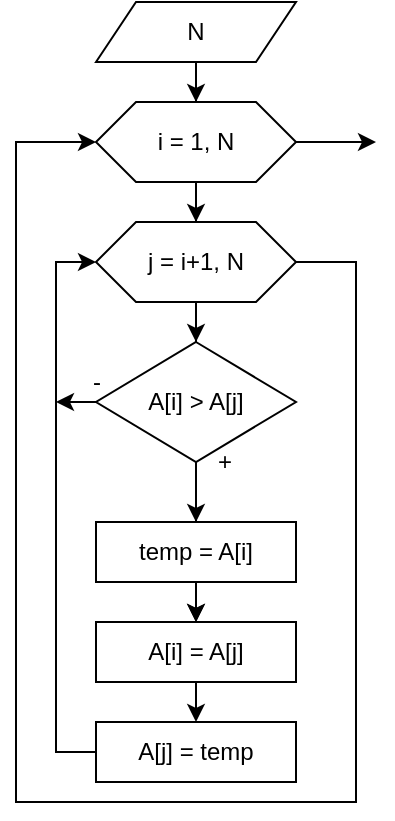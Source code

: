 <mxfile version="15.5.6" type="device" pages="4"><diagram id="beMXTVVYfJfZBiNgoEtW" name="обменом"><mxGraphModel dx="1382" dy="764" grid="1" gridSize="10" guides="1" tooltips="1" connect="1" arrows="1" fold="1" page="1" pageScale="1" pageWidth="827" pageHeight="1169" math="0" shadow="0"><root><mxCell id="0"/><mxCell id="1" parent="0"/><mxCell id="xOoWqkkPM1EeHzX1qKpq-8" value="" style="edgeStyle=orthogonalEdgeStyle;rounded=0;orthogonalLoop=1;jettySize=auto;html=1;" parent="1" source="xOoWqkkPM1EeHzX1qKpq-1" target="xOoWqkkPM1EeHzX1qKpq-2" edge="1"><mxGeometry relative="1" as="geometry"/></mxCell><mxCell id="xOoWqkkPM1EeHzX1qKpq-1" value="N" style="shape=parallelogram;perimeter=parallelogramPerimeter;whiteSpace=wrap;html=1;fixedSize=1;" parent="1" vertex="1"><mxGeometry x="340" y="60" width="100" height="30" as="geometry"/></mxCell><mxCell id="xOoWqkkPM1EeHzX1qKpq-9" value="" style="edgeStyle=orthogonalEdgeStyle;rounded=0;orthogonalLoop=1;jettySize=auto;html=1;entryX=0.5;entryY=0;entryDx=0;entryDy=0;" parent="1" source="xOoWqkkPM1EeHzX1qKpq-2" target="xOoWqkkPM1EeHzX1qKpq-3" edge="1"><mxGeometry relative="1" as="geometry"/></mxCell><mxCell id="xOoWqkkPM1EeHzX1qKpq-2" value="i = 1, N" style="shape=hexagon;perimeter=hexagonPerimeter2;whiteSpace=wrap;html=1;fixedSize=1;" parent="1" vertex="1"><mxGeometry x="340" y="110" width="100" height="40" as="geometry"/></mxCell><mxCell id="xOoWqkkPM1EeHzX1qKpq-10" value="" style="edgeStyle=orthogonalEdgeStyle;rounded=0;orthogonalLoop=1;jettySize=auto;html=1;entryX=0.5;entryY=0;entryDx=0;entryDy=0;" parent="1" source="xOoWqkkPM1EeHzX1qKpq-3" target="xOoWqkkPM1EeHzX1qKpq-4" edge="1"><mxGeometry relative="1" as="geometry"/></mxCell><mxCell id="xOoWqkkPM1EeHzX1qKpq-3" value="j = i+1, N" style="shape=hexagon;perimeter=hexagonPerimeter2;whiteSpace=wrap;html=1;fixedSize=1;" parent="1" vertex="1"><mxGeometry x="340" y="170" width="100" height="40" as="geometry"/></mxCell><mxCell id="xOoWqkkPM1EeHzX1qKpq-11" value="" style="edgeStyle=orthogonalEdgeStyle;rounded=0;orthogonalLoop=1;jettySize=auto;html=1;entryX=0.5;entryY=0;entryDx=0;entryDy=0;" parent="1" source="xOoWqkkPM1EeHzX1qKpq-4" target="xOoWqkkPM1EeHzX1qKpq-5" edge="1"><mxGeometry relative="1" as="geometry"/></mxCell><mxCell id="xOoWqkkPM1EeHzX1qKpq-16" value="" style="edgeStyle=orthogonalEdgeStyle;rounded=0;orthogonalLoop=1;jettySize=auto;html=1;" parent="1" source="xOoWqkkPM1EeHzX1qKpq-4" target="xOoWqkkPM1EeHzX1qKpq-6" edge="1"><mxGeometry relative="1" as="geometry"/></mxCell><mxCell id="xOoWqkkPM1EeHzX1qKpq-4" value="A[i] &amp;gt; A[j]" style="rhombus;whiteSpace=wrap;html=1;" parent="1" vertex="1"><mxGeometry x="340" y="230" width="100" height="60" as="geometry"/></mxCell><mxCell id="xOoWqkkPM1EeHzX1qKpq-13" value="" style="edgeStyle=orthogonalEdgeStyle;rounded=0;orthogonalLoop=1;jettySize=auto;html=1;exitX=0.5;exitY=1;exitDx=0;exitDy=0;entryX=0.5;entryY=0;entryDx=0;entryDy=0;" parent="1" source="xOoWqkkPM1EeHzX1qKpq-5" target="xOoWqkkPM1EeHzX1qKpq-6" edge="1"><mxGeometry relative="1" as="geometry"><mxPoint x="270" y="335.0" as="targetPoint"/></mxGeometry></mxCell><mxCell id="xOoWqkkPM1EeHzX1qKpq-5" value="temp = A[i]" style="rounded=0;whiteSpace=wrap;html=1;" parent="1" vertex="1"><mxGeometry x="340" y="320" width="100" height="30" as="geometry"/></mxCell><mxCell id="xOoWqkkPM1EeHzX1qKpq-6" value="A[i] = A[j]" style="rounded=0;whiteSpace=wrap;html=1;" parent="1" vertex="1"><mxGeometry x="340" y="370" width="100" height="30" as="geometry"/></mxCell><mxCell id="xOoWqkkPM1EeHzX1qKpq-7" value="A[j] = temp" style="rounded=0;whiteSpace=wrap;html=1;" parent="1" vertex="1"><mxGeometry x="340" y="420" width="100" height="30" as="geometry"/></mxCell><mxCell id="xOoWqkkPM1EeHzX1qKpq-14" value="" style="edgeStyle=orthogonalEdgeStyle;rounded=0;orthogonalLoop=1;jettySize=auto;html=1;exitX=0.5;exitY=1;exitDx=0;exitDy=0;entryX=0.5;entryY=0;entryDx=0;entryDy=0;" parent="1" source="xOoWqkkPM1EeHzX1qKpq-6" target="xOoWqkkPM1EeHzX1qKpq-7" edge="1"><mxGeometry relative="1" as="geometry"><mxPoint x="400" y="360.0" as="sourcePoint"/><mxPoint x="400" y="390.0" as="targetPoint"/></mxGeometry></mxCell><mxCell id="xOoWqkkPM1EeHzX1qKpq-15" value="" style="edgeStyle=orthogonalEdgeStyle;rounded=0;orthogonalLoop=1;jettySize=auto;html=1;exitX=0;exitY=0.5;exitDx=0;exitDy=0;entryX=0;entryY=0.5;entryDx=0;entryDy=0;" parent="1" source="xOoWqkkPM1EeHzX1qKpq-7" target="xOoWqkkPM1EeHzX1qKpq-3" edge="1"><mxGeometry relative="1" as="geometry"><mxPoint x="270" y="440.0" as="sourcePoint"/><mxPoint x="270" y="320" as="targetPoint"/></mxGeometry></mxCell><mxCell id="xOoWqkkPM1EeHzX1qKpq-17" value="+" style="text;html=1;align=center;verticalAlign=middle;resizable=0;points=[];autosize=1;strokeColor=none;fillColor=none;" parent="1" vertex="1"><mxGeometry x="394" y="280" width="20" height="20" as="geometry"/></mxCell><mxCell id="xOoWqkkPM1EeHzX1qKpq-18" value="" style="edgeStyle=orthogonalEdgeStyle;rounded=0;orthogonalLoop=1;jettySize=auto;html=1;exitX=1;exitY=0.5;exitDx=0;exitDy=0;entryX=0;entryY=0.5;entryDx=0;entryDy=0;" parent="1" source="xOoWqkkPM1EeHzX1qKpq-3" target="xOoWqkkPM1EeHzX1qKpq-2" edge="1"><mxGeometry relative="1" as="geometry"><mxPoint x="420" y="380.0" as="sourcePoint"/><mxPoint x="420" y="410.0" as="targetPoint"/><Array as="points"><mxPoint x="470" y="190"/><mxPoint x="470" y="460"/><mxPoint x="300" y="460"/><mxPoint x="300" y="130"/></Array></mxGeometry></mxCell><mxCell id="xOoWqkkPM1EeHzX1qKpq-19" value="" style="edgeStyle=orthogonalEdgeStyle;rounded=0;orthogonalLoop=1;jettySize=auto;html=1;exitX=1;exitY=0.5;exitDx=0;exitDy=0;" parent="1" source="xOoWqkkPM1EeHzX1qKpq-2" edge="1"><mxGeometry relative="1" as="geometry"><mxPoint x="550" y="220.0" as="sourcePoint"/><mxPoint x="480" y="130" as="targetPoint"/></mxGeometry></mxCell><mxCell id="xOoWqkkPM1EeHzX1qKpq-20" value="" style="edgeStyle=orthogonalEdgeStyle;rounded=0;orthogonalLoop=1;jettySize=auto;html=1;exitX=0;exitY=0.5;exitDx=0;exitDy=0;" parent="1" source="xOoWqkkPM1EeHzX1qKpq-4" edge="1"><mxGeometry relative="1" as="geometry"><mxPoint x="220" y="340.0" as="sourcePoint"/><mxPoint x="320" y="260" as="targetPoint"/><Array as="points"><mxPoint x="340" y="260"/><mxPoint x="340" y="260"/></Array></mxGeometry></mxCell><mxCell id="xOoWqkkPM1EeHzX1qKpq-21" value="-" style="text;html=1;align=center;verticalAlign=middle;resizable=0;points=[];autosize=1;strokeColor=none;fillColor=none;" parent="1" vertex="1"><mxGeometry x="330" y="240" width="20" height="20" as="geometry"/></mxCell></root></mxGraphModel></diagram><diagram id="jmcPGou-LKwaA4KxlWWD" name="извлечение"><mxGraphModel dx="1382" dy="764" grid="1" gridSize="10" guides="1" tooltips="1" connect="1" arrows="1" fold="1" page="1" pageScale="1" pageWidth="827" pageHeight="1169" math="0" shadow="0"><root><mxCell id="ok3Yn6Dd5UD60ukg2PKP-0"/><mxCell id="ok3Yn6Dd5UD60ukg2PKP-1" parent="ok3Yn6Dd5UD60ukg2PKP-0"/><mxCell id="bPrKu31wZD3NsWAiBYLU-0" value="" style="edgeStyle=orthogonalEdgeStyle;rounded=0;orthogonalLoop=1;jettySize=auto;html=1;" parent="ok3Yn6Dd5UD60ukg2PKP-1" source="bPrKu31wZD3NsWAiBYLU-1" target="bPrKu31wZD3NsWAiBYLU-3" edge="1"><mxGeometry relative="1" as="geometry"/></mxCell><mxCell id="bPrKu31wZD3NsWAiBYLU-1" value="N" style="shape=parallelogram;perimeter=parallelogramPerimeter;whiteSpace=wrap;html=1;fixedSize=1;" parent="ok3Yn6Dd5UD60ukg2PKP-1" vertex="1"><mxGeometry x="340" y="60" width="100" height="30" as="geometry"/></mxCell><mxCell id="bPrKu31wZD3NsWAiBYLU-2" value="" style="edgeStyle=orthogonalEdgeStyle;rounded=0;orthogonalLoop=1;jettySize=auto;html=1;entryX=0.5;entryY=0;entryDx=0;entryDy=0;" parent="ok3Yn6Dd5UD60ukg2PKP-1" source="bPrKu31wZD3NsWAiBYLU-3" target="bPrKu31wZD3NsWAiBYLU-20" edge="1"><mxGeometry relative="1" as="geometry"><mxPoint x="390" y="170" as="targetPoint"/></mxGeometry></mxCell><mxCell id="bPrKu31wZD3NsWAiBYLU-3" value="i = 1, N" style="shape=hexagon;perimeter=hexagonPerimeter2;whiteSpace=wrap;html=1;fixedSize=1;" parent="ok3Yn6Dd5UD60ukg2PKP-1" vertex="1"><mxGeometry x="340" y="110" width="100" height="40" as="geometry"/></mxCell><mxCell id="bPrKu31wZD3NsWAiBYLU-4" value="" style="edgeStyle=orthogonalEdgeStyle;rounded=0;orthogonalLoop=1;jettySize=auto;html=1;entryX=0.5;entryY=0;entryDx=0;entryDy=0;" parent="ok3Yn6Dd5UD60ukg2PKP-1" source="bPrKu31wZD3NsWAiBYLU-5" target="bPrKu31wZD3NsWAiBYLU-8" edge="1"><mxGeometry relative="1" as="geometry"/></mxCell><mxCell id="bPrKu31wZD3NsWAiBYLU-5" value="j = i+1, N" style="shape=hexagon;perimeter=hexagonPerimeter2;whiteSpace=wrap;html=1;fixedSize=1;" parent="ok3Yn6Dd5UD60ukg2PKP-1" vertex="1"><mxGeometry x="340" y="220" width="100" height="40" as="geometry"/></mxCell><mxCell id="bPrKu31wZD3NsWAiBYLU-6" value="" style="edgeStyle=orthogonalEdgeStyle;rounded=0;orthogonalLoop=1;jettySize=auto;html=1;entryX=0.5;entryY=0;entryDx=0;entryDy=0;" parent="ok3Yn6Dd5UD60ukg2PKP-1" source="bPrKu31wZD3NsWAiBYLU-8" target="bPrKu31wZD3NsWAiBYLU-10" edge="1"><mxGeometry relative="1" as="geometry"/></mxCell><mxCell id="bPrKu31wZD3NsWAiBYLU-8" value="A[j] &amp;lt; A[min]" style="rhombus;whiteSpace=wrap;html=1;" parent="ok3Yn6Dd5UD60ukg2PKP-1" vertex="1"><mxGeometry x="340" y="280" width="100" height="60" as="geometry"/></mxCell><mxCell id="bPrKu31wZD3NsWAiBYLU-9" value="" style="edgeStyle=orthogonalEdgeStyle;rounded=0;orthogonalLoop=1;jettySize=auto;html=1;exitX=0;exitY=0.5;exitDx=0;exitDy=0;entryX=0;entryY=0.5;entryDx=0;entryDy=0;" parent="ok3Yn6Dd5UD60ukg2PKP-1" source="bPrKu31wZD3NsWAiBYLU-10" target="bPrKu31wZD3NsWAiBYLU-5" edge="1"><mxGeometry relative="1" as="geometry"><mxPoint x="310" y="385" as="targetPoint"/><mxPoint x="340" y="430" as="sourcePoint"/><Array as="points"><mxPoint x="300" y="375"/><mxPoint x="300" y="240"/></Array></mxGeometry></mxCell><mxCell id="bPrKu31wZD3NsWAiBYLU-10" value="min = j" style="rounded=0;whiteSpace=wrap;html=1;" parent="ok3Yn6Dd5UD60ukg2PKP-1" vertex="1"><mxGeometry x="340" y="360" width="100" height="30" as="geometry"/></mxCell><mxCell id="bPrKu31wZD3NsWAiBYLU-15" value="+" style="text;html=1;align=center;verticalAlign=middle;resizable=0;points=[];autosize=1;strokeColor=none;fillColor=none;" parent="ok3Yn6Dd5UD60ukg2PKP-1" vertex="1"><mxGeometry x="394" y="330" width="20" height="20" as="geometry"/></mxCell><mxCell id="bPrKu31wZD3NsWAiBYLU-17" value="" style="edgeStyle=orthogonalEdgeStyle;rounded=0;orthogonalLoop=1;jettySize=auto;html=1;exitX=1;exitY=0.5;exitDx=0;exitDy=0;" parent="ok3Yn6Dd5UD60ukg2PKP-1" source="bPrKu31wZD3NsWAiBYLU-3" edge="1"><mxGeometry relative="1" as="geometry"><mxPoint x="550" y="220.0" as="sourcePoint"/><mxPoint x="480" y="130" as="targetPoint"/></mxGeometry></mxCell><mxCell id="bPrKu31wZD3NsWAiBYLU-18" value="" style="edgeStyle=orthogonalEdgeStyle;rounded=0;orthogonalLoop=1;jettySize=auto;html=1;exitX=0;exitY=0.5;exitDx=0;exitDy=0;" parent="ok3Yn6Dd5UD60ukg2PKP-1" source="bPrKu31wZD3NsWAiBYLU-8" edge="1"><mxGeometry relative="1" as="geometry"><mxPoint x="220" y="390.0" as="sourcePoint"/><mxPoint x="300" y="310" as="targetPoint"/><Array as="points"><mxPoint x="340" y="310"/><mxPoint x="340" y="310"/></Array></mxGeometry></mxCell><mxCell id="bPrKu31wZD3NsWAiBYLU-19" value="-" style="text;html=1;align=center;verticalAlign=middle;resizable=0;points=[];autosize=1;strokeColor=none;fillColor=none;" parent="ok3Yn6Dd5UD60ukg2PKP-1" vertex="1"><mxGeometry x="330" y="290" width="20" height="20" as="geometry"/></mxCell><mxCell id="bPrKu31wZD3NsWAiBYLU-21" value="" style="edgeStyle=orthogonalEdgeStyle;rounded=0;orthogonalLoop=1;jettySize=auto;html=1;entryX=0.5;entryY=0;entryDx=0;entryDy=0;" parent="ok3Yn6Dd5UD60ukg2PKP-1" source="bPrKu31wZD3NsWAiBYLU-20" target="bPrKu31wZD3NsWAiBYLU-5" edge="1"><mxGeometry relative="1" as="geometry"><mxPoint x="410" y="230" as="targetPoint"/><Array as="points"/></mxGeometry></mxCell><mxCell id="bPrKu31wZD3NsWAiBYLU-20" value="min = i" style="rounded=0;whiteSpace=wrap;html=1;" parent="ok3Yn6Dd5UD60ukg2PKP-1" vertex="1"><mxGeometry x="340" y="170" width="100" height="30" as="geometry"/></mxCell><mxCell id="bPrKu31wZD3NsWAiBYLU-23" value="" style="edgeStyle=orthogonalEdgeStyle;rounded=0;orthogonalLoop=1;jettySize=auto;html=1;exitX=1;exitY=0.5;exitDx=0;exitDy=0;entryX=0.5;entryY=0;entryDx=0;entryDy=0;" parent="ok3Yn6Dd5UD60ukg2PKP-1" source="bPrKu31wZD3NsWAiBYLU-5" target="SAsHUXi6ffMFJ4bVQQxc-1" edge="1"><mxGeometry relative="1" as="geometry"><mxPoint x="500" y="240" as="targetPoint"/><mxPoint x="360" y="405.0" as="sourcePoint"/><Array as="points"><mxPoint x="470" y="240"/><mxPoint x="470" y="400"/><mxPoint x="390" y="400"/></Array></mxGeometry></mxCell><mxCell id="SAsHUXi6ffMFJ4bVQQxc-0" value="" style="edgeStyle=orthogonalEdgeStyle;rounded=0;orthogonalLoop=1;jettySize=auto;html=1;exitX=0.5;exitY=1;exitDx=0;exitDy=0;entryX=0.5;entryY=0;entryDx=0;entryDy=0;" parent="ok3Yn6Dd5UD60ukg2PKP-1" source="SAsHUXi6ffMFJ4bVQQxc-1" target="SAsHUXi6ffMFJ4bVQQxc-2" edge="1"><mxGeometry relative="1" as="geometry"><mxPoint x="270" y="445.0" as="targetPoint"/></mxGeometry></mxCell><mxCell id="SAsHUXi6ffMFJ4bVQQxc-1" value="temp = A[i]" style="rounded=0;whiteSpace=wrap;html=1;" parent="ok3Yn6Dd5UD60ukg2PKP-1" vertex="1"><mxGeometry x="340" y="430" width="100" height="30" as="geometry"/></mxCell><mxCell id="SAsHUXi6ffMFJ4bVQQxc-2" value="A[i] = A[min]" style="rounded=0;whiteSpace=wrap;html=1;" parent="ok3Yn6Dd5UD60ukg2PKP-1" vertex="1"><mxGeometry x="340" y="480" width="100" height="30" as="geometry"/></mxCell><mxCell id="SAsHUXi6ffMFJ4bVQQxc-3" value="A[min] = temp" style="rounded=0;whiteSpace=wrap;html=1;" parent="ok3Yn6Dd5UD60ukg2PKP-1" vertex="1"><mxGeometry x="340" y="530" width="100" height="30" as="geometry"/></mxCell><mxCell id="SAsHUXi6ffMFJ4bVQQxc-4" value="" style="edgeStyle=orthogonalEdgeStyle;rounded=0;orthogonalLoop=1;jettySize=auto;html=1;exitX=0.5;exitY=1;exitDx=0;exitDy=0;entryX=0.5;entryY=0;entryDx=0;entryDy=0;" parent="ok3Yn6Dd5UD60ukg2PKP-1" source="SAsHUXi6ffMFJ4bVQQxc-2" target="SAsHUXi6ffMFJ4bVQQxc-3" edge="1"><mxGeometry relative="1" as="geometry"><mxPoint x="400" y="470.0" as="sourcePoint"/><mxPoint x="400" y="500.0" as="targetPoint"/></mxGeometry></mxCell><mxCell id="SAsHUXi6ffMFJ4bVQQxc-10" value="" style="edgeStyle=orthogonalEdgeStyle;rounded=0;orthogonalLoop=1;jettySize=auto;html=1;exitX=0;exitY=0.5;exitDx=0;exitDy=0;entryX=0;entryY=0.5;entryDx=0;entryDy=0;" parent="ok3Yn6Dd5UD60ukg2PKP-1" source="SAsHUXi6ffMFJ4bVQQxc-3" target="bPrKu31wZD3NsWAiBYLU-3" edge="1"><mxGeometry relative="1" as="geometry"><mxPoint x="290" y="530" as="sourcePoint"/><mxPoint x="290" y="550" as="targetPoint"/><Array as="points"><mxPoint x="280" y="545"/><mxPoint x="280" y="130"/></Array></mxGeometry></mxCell></root></mxGraphModel></diagram><diagram id="78BuZkQuVUPKSN2D8rc9" name="подсчёт"><mxGraphModel dx="1382" dy="764" grid="1" gridSize="10" guides="1" tooltips="1" connect="1" arrows="1" fold="1" page="1" pageScale="1" pageWidth="827" pageHeight="1169" math="0" shadow="0"><root><mxCell id="1i6MBZVTQ50D43TY6gwO-0"/><mxCell id="1i6MBZVTQ50D43TY6gwO-1" parent="1i6MBZVTQ50D43TY6gwO-0"/><mxCell id="jhS4ZrFdpeyJ2q33vwE8-0" value="" style="edgeStyle=orthogonalEdgeStyle;rounded=0;orthogonalLoop=1;jettySize=auto;html=1;" parent="1i6MBZVTQ50D43TY6gwO-1" source="jhS4ZrFdpeyJ2q33vwE8-1" target="jhS4ZrFdpeyJ2q33vwE8-3" edge="1"><mxGeometry relative="1" as="geometry"/></mxCell><mxCell id="jhS4ZrFdpeyJ2q33vwE8-1" value="N" style="shape=parallelogram;perimeter=parallelogramPerimeter;whiteSpace=wrap;html=1;fixedSize=1;" parent="1i6MBZVTQ50D43TY6gwO-1" vertex="1"><mxGeometry x="350" y="70" width="100" height="30" as="geometry"/></mxCell><mxCell id="jhS4ZrFdpeyJ2q33vwE8-2" value="" style="edgeStyle=orthogonalEdgeStyle;rounded=0;orthogonalLoop=1;jettySize=auto;html=1;entryX=0.5;entryY=0;entryDx=0;entryDy=0;" parent="1i6MBZVTQ50D43TY6gwO-1" source="jhS4ZrFdpeyJ2q33vwE8-3" target="jhS4ZrFdpeyJ2q33vwE8-15" edge="1"><mxGeometry relative="1" as="geometry"><mxPoint x="400" y="180" as="targetPoint"/></mxGeometry></mxCell><mxCell id="jhS4ZrFdpeyJ2q33vwE8-3" value="i = 1, N" style="shape=hexagon;perimeter=hexagonPerimeter2;whiteSpace=wrap;html=1;fixedSize=1;" parent="1i6MBZVTQ50D43TY6gwO-1" vertex="1"><mxGeometry x="350" y="120" width="100" height="40" as="geometry"/></mxCell><mxCell id="jhS4ZrFdpeyJ2q33vwE8-4" value="" style="edgeStyle=orthogonalEdgeStyle;rounded=0;orthogonalLoop=1;jettySize=auto;html=1;entryX=0.5;entryY=0;entryDx=0;entryDy=0;" parent="1i6MBZVTQ50D43TY6gwO-1" source="jhS4ZrFdpeyJ2q33vwE8-5" target="jhS4ZrFdpeyJ2q33vwE8-7" edge="1"><mxGeometry relative="1" as="geometry"/></mxCell><mxCell id="jhS4ZrFdpeyJ2q33vwE8-5" value="j = 0, N" style="shape=hexagon;perimeter=hexagonPerimeter2;whiteSpace=wrap;html=1;fixedSize=1;" parent="1i6MBZVTQ50D43TY6gwO-1" vertex="1"><mxGeometry x="350" y="230" width="100" height="40" as="geometry"/></mxCell><mxCell id="jhS4ZrFdpeyJ2q33vwE8-6" value="" style="edgeStyle=orthogonalEdgeStyle;rounded=0;orthogonalLoop=1;jettySize=auto;html=1;entryX=0.5;entryY=0;entryDx=0;entryDy=0;" parent="1i6MBZVTQ50D43TY6gwO-1" source="jhS4ZrFdpeyJ2q33vwE8-7" target="jhS4ZrFdpeyJ2q33vwE8-9" edge="1"><mxGeometry relative="1" as="geometry"/></mxCell><mxCell id="jhS4ZrFdpeyJ2q33vwE8-7" value="A[i] &amp;gt; A[j]" style="rhombus;whiteSpace=wrap;html=1;" parent="1i6MBZVTQ50D43TY6gwO-1" vertex="1"><mxGeometry x="350" y="290" width="100" height="60" as="geometry"/></mxCell><mxCell id="jhS4ZrFdpeyJ2q33vwE8-8" value="" style="edgeStyle=orthogonalEdgeStyle;rounded=0;orthogonalLoop=1;jettySize=auto;html=1;exitX=0;exitY=0.5;exitDx=0;exitDy=0;entryX=0;entryY=0.5;entryDx=0;entryDy=0;" parent="1i6MBZVTQ50D43TY6gwO-1" source="jhS4ZrFdpeyJ2q33vwE8-9" target="jhS4ZrFdpeyJ2q33vwE8-5" edge="1"><mxGeometry relative="1" as="geometry"><mxPoint x="320" y="395" as="targetPoint"/><mxPoint x="350" y="440" as="sourcePoint"/><Array as="points"><mxPoint x="310" y="385"/><mxPoint x="310" y="250"/></Array></mxGeometry></mxCell><mxCell id="jhS4ZrFdpeyJ2q33vwE8-9" value="k = k +1" style="rounded=0;whiteSpace=wrap;html=1;" parent="1i6MBZVTQ50D43TY6gwO-1" vertex="1"><mxGeometry x="350" y="370" width="100" height="30" as="geometry"/></mxCell><mxCell id="jhS4ZrFdpeyJ2q33vwE8-10" value="+" style="text;html=1;align=center;verticalAlign=middle;resizable=0;points=[];autosize=1;strokeColor=none;fillColor=none;" parent="1i6MBZVTQ50D43TY6gwO-1" vertex="1"><mxGeometry x="404" y="340" width="20" height="20" as="geometry"/></mxCell><mxCell id="jhS4ZrFdpeyJ2q33vwE8-11" value="" style="edgeStyle=orthogonalEdgeStyle;rounded=0;orthogonalLoop=1;jettySize=auto;html=1;exitX=1;exitY=0.5;exitDx=0;exitDy=0;" parent="1i6MBZVTQ50D43TY6gwO-1" source="jhS4ZrFdpeyJ2q33vwE8-3" edge="1"><mxGeometry relative="1" as="geometry"><mxPoint x="560" y="230.0" as="sourcePoint"/><mxPoint x="490" y="140" as="targetPoint"/></mxGeometry></mxCell><mxCell id="jhS4ZrFdpeyJ2q33vwE8-12" value="" style="edgeStyle=orthogonalEdgeStyle;rounded=0;orthogonalLoop=1;jettySize=auto;html=1;exitX=0;exitY=0.5;exitDx=0;exitDy=0;" parent="1i6MBZVTQ50D43TY6gwO-1" source="jhS4ZrFdpeyJ2q33vwE8-7" edge="1"><mxGeometry relative="1" as="geometry"><mxPoint x="230" y="400.0" as="sourcePoint"/><mxPoint x="310" y="320.0" as="targetPoint"/><Array as="points"><mxPoint x="350" y="320"/><mxPoint x="350" y="320"/></Array></mxGeometry></mxCell><mxCell id="jhS4ZrFdpeyJ2q33vwE8-13" value="-" style="text;html=1;align=center;verticalAlign=middle;resizable=0;points=[];autosize=1;strokeColor=none;fillColor=none;" parent="1i6MBZVTQ50D43TY6gwO-1" vertex="1"><mxGeometry x="340" y="300" width="20" height="20" as="geometry"/></mxCell><mxCell id="jhS4ZrFdpeyJ2q33vwE8-14" value="" style="edgeStyle=orthogonalEdgeStyle;rounded=0;orthogonalLoop=1;jettySize=auto;html=1;entryX=0.5;entryY=0;entryDx=0;entryDy=0;" parent="1i6MBZVTQ50D43TY6gwO-1" source="jhS4ZrFdpeyJ2q33vwE8-15" target="jhS4ZrFdpeyJ2q33vwE8-5" edge="1"><mxGeometry relative="1" as="geometry"><mxPoint x="420" y="240" as="targetPoint"/><Array as="points"/></mxGeometry></mxCell><mxCell id="jhS4ZrFdpeyJ2q33vwE8-15" value="k = 0" style="rounded=0;whiteSpace=wrap;html=1;" parent="1i6MBZVTQ50D43TY6gwO-1" vertex="1"><mxGeometry x="350" y="180" width="100" height="30" as="geometry"/></mxCell><mxCell id="jhS4ZrFdpeyJ2q33vwE8-16" value="" style="edgeStyle=orthogonalEdgeStyle;rounded=0;orthogonalLoop=1;jettySize=auto;html=1;exitX=1;exitY=0.5;exitDx=0;exitDy=0;entryX=1;entryY=0.5;entryDx=0;entryDy=0;" parent="1i6MBZVTQ50D43TY6gwO-1" source="jhS4ZrFdpeyJ2q33vwE8-5" target="jhS4ZrFdpeyJ2q33vwE8-20" edge="1"><mxGeometry relative="1" as="geometry"><mxPoint x="400" y="440" as="targetPoint"/><mxPoint x="370" y="415.0" as="sourcePoint"/><Array as="points"><mxPoint x="480" y="250"/><mxPoint x="480" y="445"/></Array></mxGeometry></mxCell><mxCell id="jhS4ZrFdpeyJ2q33vwE8-20" value="B[k] = A[i]" style="rounded=0;whiteSpace=wrap;html=1;" parent="1i6MBZVTQ50D43TY6gwO-1" vertex="1"><mxGeometry x="350" y="430" width="100" height="30" as="geometry"/></mxCell><mxCell id="jhS4ZrFdpeyJ2q33vwE8-22" value="" style="edgeStyle=orthogonalEdgeStyle;rounded=0;orthogonalLoop=1;jettySize=auto;html=1;exitX=0;exitY=0.5;exitDx=0;exitDy=0;entryX=0;entryY=0.5;entryDx=0;entryDy=0;" parent="1i6MBZVTQ50D43TY6gwO-1" source="jhS4ZrFdpeyJ2q33vwE8-20" target="jhS4ZrFdpeyJ2q33vwE8-3" edge="1"><mxGeometry relative="1" as="geometry"><mxPoint x="300" y="540" as="sourcePoint"/><mxPoint x="300" y="560" as="targetPoint"/><Array as="points"><mxPoint x="290" y="445"/><mxPoint x="290" y="140"/></Array></mxGeometry></mxCell></root></mxGraphModel></diagram><diagram id="JaQE7EfazdKXO6Bm1WHs" name="вставкой"><mxGraphModel dx="953" dy="527" grid="1" gridSize="10" guides="1" tooltips="1" connect="1" arrows="1" fold="1" page="1" pageScale="1" pageWidth="827" pageHeight="1169" math="0" shadow="0"><root><mxCell id="_jY5Hb4AdZR4L682IMTP-0"/><mxCell id="_jY5Hb4AdZR4L682IMTP-1" parent="_jY5Hb4AdZR4L682IMTP-0"/><mxCell id="pan3l4zadNHs9ivvZWpW-0" value="" style="edgeStyle=orthogonalEdgeStyle;rounded=0;orthogonalLoop=1;jettySize=auto;html=1;entryX=0.5;entryY=0;entryDx=0;entryDy=0;exitX=0.5;exitY=1;exitDx=0;exitDy=0;" edge="1" parent="_jY5Hb4AdZR4L682IMTP-1" source="pan3l4zadNHs9ivvZWpW-1" target="pan3l4zadNHs9ivvZWpW-19"><mxGeometry relative="1" as="geometry"/></mxCell><mxCell id="pan3l4zadNHs9ivvZWpW-1" value="N" style="shape=parallelogram;perimeter=parallelogramPerimeter;whiteSpace=wrap;html=1;fixedSize=1;" vertex="1" parent="_jY5Hb4AdZR4L682IMTP-1"><mxGeometry x="350" y="20" width="100" height="30" as="geometry"/></mxCell><mxCell id="pan3l4zadNHs9ivvZWpW-2" value="" style="edgeStyle=orthogonalEdgeStyle;rounded=0;orthogonalLoop=1;jettySize=auto;html=1;entryX=0.5;entryY=0;entryDx=0;entryDy=0;" edge="1" parent="_jY5Hb4AdZR4L682IMTP-1" source="pan3l4zadNHs9ivvZWpW-3" target="pan3l4zadNHs9ivvZWpW-15"><mxGeometry relative="1" as="geometry"><mxPoint x="400" y="180" as="targetPoint"/></mxGeometry></mxCell><mxCell id="pan3l4zadNHs9ivvZWpW-3" value="i = 1, N" style="shape=hexagon;perimeter=hexagonPerimeter2;whiteSpace=wrap;html=1;fixedSize=1;" vertex="1" parent="_jY5Hb4AdZR4L682IMTP-1"><mxGeometry x="350" y="120" width="100" height="40" as="geometry"/></mxCell><mxCell id="pan3l4zadNHs9ivvZWpW-4" value="" style="edgeStyle=orthogonalEdgeStyle;rounded=0;orthogonalLoop=1;jettySize=auto;html=1;entryX=0.5;entryY=0;entryDx=0;entryDy=0;exitX=0.5;exitY=1;exitDx=0;exitDy=0;" edge="1" parent="_jY5Hb4AdZR4L682IMTP-1" source="pan3l4zadNHs9ivvZWpW-15" target="pan3l4zadNHs9ivvZWpW-7"><mxGeometry relative="1" as="geometry"><mxPoint x="400.014" y="270.0" as="sourcePoint"/></mxGeometry></mxCell><mxCell id="pan3l4zadNHs9ivvZWpW-6" value="" style="edgeStyle=orthogonalEdgeStyle;rounded=0;orthogonalLoop=1;jettySize=auto;html=1;entryX=0.5;entryY=0;entryDx=0;entryDy=0;" edge="1" parent="_jY5Hb4AdZR4L682IMTP-1" source="pan3l4zadNHs9ivvZWpW-7" target="pan3l4zadNHs9ivvZWpW-9"><mxGeometry relative="1" as="geometry"/></mxCell><mxCell id="pan3l4zadNHs9ivvZWpW-7" value="j &amp;gt;= 0 AND&lt;br&gt;B[j] &amp;gt; A[i]" style="rhombus;whiteSpace=wrap;html=1;" vertex="1" parent="_jY5Hb4AdZR4L682IMTP-1"><mxGeometry x="349.98" y="240" width="100" height="60" as="geometry"/></mxCell><mxCell id="pan3l4zadNHs9ivvZWpW-9" value="B[j+1] = B[j]&lt;br&gt;" style="rounded=0;whiteSpace=wrap;html=1;" vertex="1" parent="_jY5Hb4AdZR4L682IMTP-1"><mxGeometry x="349.98" y="330" width="100" height="30" as="geometry"/></mxCell><mxCell id="pan3l4zadNHs9ivvZWpW-10" value="+" style="text;html=1;align=center;verticalAlign=middle;resizable=0;points=[];autosize=1;strokeColor=none;fillColor=none;" vertex="1" parent="_jY5Hb4AdZR4L682IMTP-1"><mxGeometry x="402.98" y="290" width="20" height="20" as="geometry"/></mxCell><mxCell id="pan3l4zadNHs9ivvZWpW-11" value="" style="edgeStyle=orthogonalEdgeStyle;rounded=0;orthogonalLoop=1;jettySize=auto;html=1;exitX=1;exitY=0.5;exitDx=0;exitDy=0;" edge="1" parent="_jY5Hb4AdZR4L682IMTP-1" source="pan3l4zadNHs9ivvZWpW-3"><mxGeometry relative="1" as="geometry"><mxPoint x="560" y="230.0" as="sourcePoint"/><mxPoint x="490" y="140" as="targetPoint"/></mxGeometry></mxCell><mxCell id="pan3l4zadNHs9ivvZWpW-15" value="j = i - 1" style="rounded=0;whiteSpace=wrap;html=1;" vertex="1" parent="_jY5Hb4AdZR4L682IMTP-1"><mxGeometry x="349.98" y="180" width="100" height="30" as="geometry"/></mxCell><mxCell id="pan3l4zadNHs9ivvZWpW-17" value="B[j] = A[i]&lt;br&gt;" style="rounded=0;whiteSpace=wrap;html=1;" vertex="1" parent="_jY5Hb4AdZR4L682IMTP-1"><mxGeometry x="349.98" y="380" width="100" height="30" as="geometry"/></mxCell><mxCell id="pan3l4zadNHs9ivvZWpW-18" value="" style="edgeStyle=orthogonalEdgeStyle;rounded=0;orthogonalLoop=1;jettySize=auto;html=1;exitX=0;exitY=0.5;exitDx=0;exitDy=0;entryX=0;entryY=0.5;entryDx=0;entryDy=0;" edge="1" parent="_jY5Hb4AdZR4L682IMTP-1" source="UrVRGQgZOVWgK4EX6Oot-0" target="pan3l4zadNHs9ivvZWpW-7"><mxGeometry relative="1" as="geometry"><mxPoint x="299.98" y="540" as="sourcePoint"/><mxPoint x="299.98" y="560" as="targetPoint"/><Array as="points"><mxPoint x="319.98" y="445"/><mxPoint x="319.98" y="270"/></Array></mxGeometry></mxCell><mxCell id="pan3l4zadNHs9ivvZWpW-20" value="" style="edgeStyle=orthogonalEdgeStyle;rounded=0;orthogonalLoop=1;jettySize=auto;html=1;entryX=0.5;entryY=0;entryDx=0;entryDy=0;" edge="1" parent="_jY5Hb4AdZR4L682IMTP-1" source="pan3l4zadNHs9ivvZWpW-19" target="pan3l4zadNHs9ivvZWpW-3"><mxGeometry relative="1" as="geometry"/></mxCell><mxCell id="pan3l4zadNHs9ivvZWpW-19" value="B[0] = A[0]" style="rounded=0;whiteSpace=wrap;html=1;" vertex="1" parent="_jY5Hb4AdZR4L682IMTP-1"><mxGeometry x="350" y="70" width="100" height="30" as="geometry"/></mxCell><mxCell id="UrVRGQgZOVWgK4EX6Oot-0" value="j = j - 1" style="rounded=0;whiteSpace=wrap;html=1;" vertex="1" parent="_jY5Hb4AdZR4L682IMTP-1"><mxGeometry x="349.98" y="430" width="100" height="30" as="geometry"/></mxCell><mxCell id="UrVRGQgZOVWgK4EX6Oot-1" value="B[j+1] = A[i]" style="rounded=0;whiteSpace=wrap;html=1;" vertex="1" parent="_jY5Hb4AdZR4L682IMTP-1"><mxGeometry x="349.98" y="480" width="100" height="30" as="geometry"/></mxCell><mxCell id="UrVRGQgZOVWgK4EX6Oot-2" value="" style="endArrow=classic;html=1;rounded=0;exitX=0.5;exitY=1;exitDx=0;exitDy=0;entryX=0.5;entryY=0;entryDx=0;entryDy=0;" edge="1" parent="_jY5Hb4AdZR4L682IMTP-1" source="pan3l4zadNHs9ivvZWpW-17" target="UrVRGQgZOVWgK4EX6Oot-0"><mxGeometry width="50" height="50" relative="1" as="geometry"><mxPoint x="449.98" y="360" as="sourcePoint"/><mxPoint x="499.98" y="310" as="targetPoint"/></mxGeometry></mxCell><mxCell id="UrVRGQgZOVWgK4EX6Oot-3" value="" style="endArrow=classic;html=1;rounded=0;exitX=0.5;exitY=1;exitDx=0;exitDy=0;entryX=0.5;entryY=0;entryDx=0;entryDy=0;" edge="1" parent="_jY5Hb4AdZR4L682IMTP-1" source="pan3l4zadNHs9ivvZWpW-9" target="pan3l4zadNHs9ivvZWpW-17"><mxGeometry width="50" height="50" relative="1" as="geometry"><mxPoint x="199.98" y="420" as="sourcePoint"/><mxPoint x="249.98" y="370" as="targetPoint"/></mxGeometry></mxCell><mxCell id="UrVRGQgZOVWgK4EX6Oot-4" value="" style="endArrow=classic;html=1;rounded=0;exitX=1;exitY=0.5;exitDx=0;exitDy=0;entryX=1;entryY=0.5;entryDx=0;entryDy=0;" edge="1" parent="_jY5Hb4AdZR4L682IMTP-1" source="pan3l4zadNHs9ivvZWpW-7" target="UrVRGQgZOVWgK4EX6Oot-1"><mxGeometry width="50" height="50" relative="1" as="geometry"><mxPoint x="529.98" y="380" as="sourcePoint"/><mxPoint x="579.98" y="330" as="targetPoint"/><Array as="points"><mxPoint x="479.98" y="270"/><mxPoint x="480" y="495"/></Array></mxGeometry></mxCell><mxCell id="UrVRGQgZOVWgK4EX6Oot-5" value="-" style="text;html=1;align=center;verticalAlign=middle;resizable=0;points=[];autosize=1;strokeColor=none;fillColor=none;" vertex="1" parent="_jY5Hb4AdZR4L682IMTP-1"><mxGeometry x="439.98" y="250" width="20" height="20" as="geometry"/></mxCell><mxCell id="UrVRGQgZOVWgK4EX6Oot-6" value="" style="endArrow=classic;html=1;rounded=0;exitX=0;exitY=0.5;exitDx=0;exitDy=0;entryX=0;entryY=0.5;entryDx=0;entryDy=0;" edge="1" parent="_jY5Hb4AdZR4L682IMTP-1" source="UrVRGQgZOVWgK4EX6Oot-1" target="pan3l4zadNHs9ivvZWpW-3"><mxGeometry width="50" height="50" relative="1" as="geometry"><mxPoint x="120" y="500" as="sourcePoint"/><mxPoint x="170" y="450" as="targetPoint"/><Array as="points"><mxPoint x="300" y="495"/><mxPoint x="300" y="140"/></Array></mxGeometry></mxCell></root></mxGraphModel></diagram></mxfile>